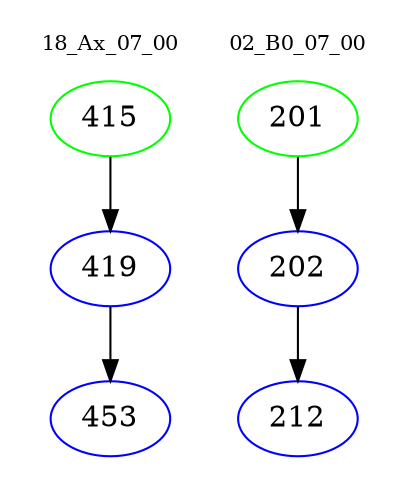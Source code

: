 digraph{
subgraph cluster_0 {
color = white
label = "18_Ax_07_00";
fontsize=10;
T0_415 [label="415", color="green"]
T0_415 -> T0_419 [color="black"]
T0_419 [label="419", color="blue"]
T0_419 -> T0_453 [color="black"]
T0_453 [label="453", color="blue"]
}
subgraph cluster_1 {
color = white
label = "02_B0_07_00";
fontsize=10;
T1_201 [label="201", color="green"]
T1_201 -> T1_202 [color="black"]
T1_202 [label="202", color="blue"]
T1_202 -> T1_212 [color="black"]
T1_212 [label="212", color="blue"]
}
}
